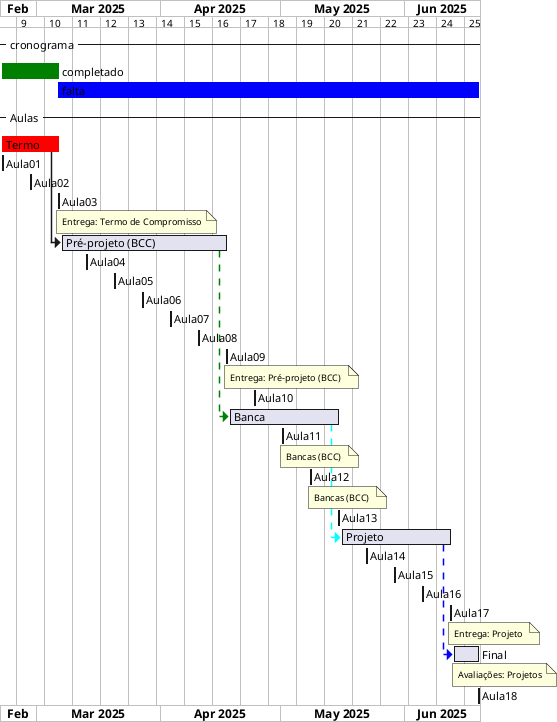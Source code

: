 @startgantt cronograma_BCC

/'TODO: tentar usar variáveis do sistema: https://blog.jdriven.com/2017/01/plantuml-pleasantness-using-current-date/  '/
/'atualizar'/

!$dataInicio = "	2025-02-20	"
!$dataFim  = "	2025-06-19	"
!$Aula01 = $dataInicio		
!$Aula02 = "	2025-02-27	"
!$Aula03 = "	2025-03-06	"
!$Aula04 = "	2025-03-13	"
!$Aula05 = "	2025-03-20	"
!$Aula06 = "	2025-03-27	"
!$Aula07 = "	2025-04-03	"
!$Aula08 = "	2025-04-10	"
!$Aula09 = "	2025-04-17	"
!$Aula10 = "	2025-04-24	"
!$Aula11 = "	2025-05-01	"
!$Aula12 = "	2025-05-08	"
!$Aula13 = "	2025-05-15	"
!$Aula14 = "	2025-05-22	"
!$Aula15 = "	2025-05-29	"
!$Aula16 = "	2025-06-05	"
!$Aula17 = "	2025-06-12	"
!$Aula18 = "	2025-06-19	"
!$Aula18 = $dataFim		

!$dataAtual  = $Aula03
/'atualizar'/

ganttscale weekly

Project starts $dataInicio

-- cronograma -- 
[completado] is colored in green
[completado] starts $dataInicio and ends $dataAtual
[falta] starts $dataAtual and ends $dataFim
[falta] is colored in blue

-- Aulas -- 
[Termo] is colored in Red
[Termo]  starts $Aula01 and ends $Aula03
[Aula01] starts $Aula01 and ends $Aula01
[Aula02] starts $Aula02 and ends $Aula02
[Aula03] starts $Aula03 and ends $Aula03
note bottom
Entrega: Termo de Compromisso
end note
[Pré-projeto (BCC)] starts at [Termo]'s end
[Pré-projeto (BCC)] ends $Aula09
[Aula04] starts $Aula04 and ends $Aula04
[Aula05] starts $Aula05 and ends $Aula05
[Aula06] starts $Aula06 and ends $Aula06
[Aula07] starts $Aula07 and ends $Aula07
[Aula08] starts $Aula08 and ends $Aula08
[Aula09] starts $Aula09 and ends $Aula09
note bottom
Entrega: Pré-projeto (BCC) 
end note
[Aula10] starts $Aula10 and ends $Aula10
[Banca] starts at [Pré-projeto (BCC)]'s end with green dashed link
[Banca] ends $Aula13
[Aula11] starts $Aula11 and ends $Aula11
note bottom
Bancas (BCC) 
end note
[Aula12] starts $Aula12 and ends $Aula12
note bottom
Bancas (BCC) 
end note
[Aula13] starts $Aula13 and ends $Aula13
[Projeto] starts at [Banca]'s end with cyan dashed link
[Projeto] ends $Aula17
[Aula14] starts $Aula14 and ends $Aula14
[Aula15] starts $Aula15 and ends $Aula15
[Aula16] starts $Aula16 and ends $Aula16
[Aula17] starts $Aula17 and ends $Aula17
note bottom
Entrega: Projeto 
end note
[Final] starts at [Projeto]'s end with blue dashed link
[Final] ends $Aula18
note bottom
Avaliações: Projetos
end note
[Aula18] starts $Aula18 and ends $Aula18

@endgantt